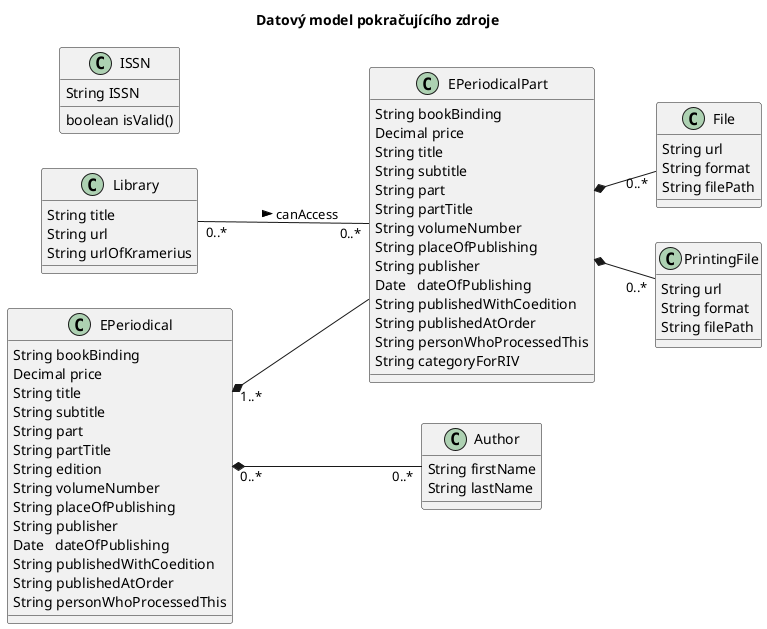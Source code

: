 @startuml
left to right direction
title Datový model pokračujícího zdroje

class Library {
      String title
      String url
      String urlOfKramerius
}

class ISSN {
      String ISSN
      boolean isValid()
}

class File {
      String url
      String format
      String filePath
}

class Author {
      String firstName
      String lastName
}

class PrintingFile {
      String url
      String format
      String filePath
}

class EPeriodical {
      String bookBinding
      Decimal price
      String title
      String subtitle
      String part
      String partTitle
      String edition
      String volumeNumber
      String placeOfPublishing
      String publisher
      Date   dateOfPublishing
      String publishedWithCoedition
      String publishedAtOrder
      String personWhoProcessedThis
}

class EPeriodicalPart {
      String bookBinding
      Decimal price
      String title
      String subtitle
      String part
      String partTitle
      String volumeNumber
      String placeOfPublishing
      String publisher
      Date   dateOfPublishing
      String publishedWithCoedition
      String publishedAtOrder
      String personWhoProcessedThis
      String categoryForRIV
}

Library "0..*" -- "0..*" EPeriodicalPart: canAccess >
EPeriodicalPart *-- "0..*" File
EPeriodicalPart *-- "0..*" PrintingFile
EPeriodical "0..*" *-- "0..*" Author
EPeriodical "1..*" *-- EPeriodicalPart

@enduml